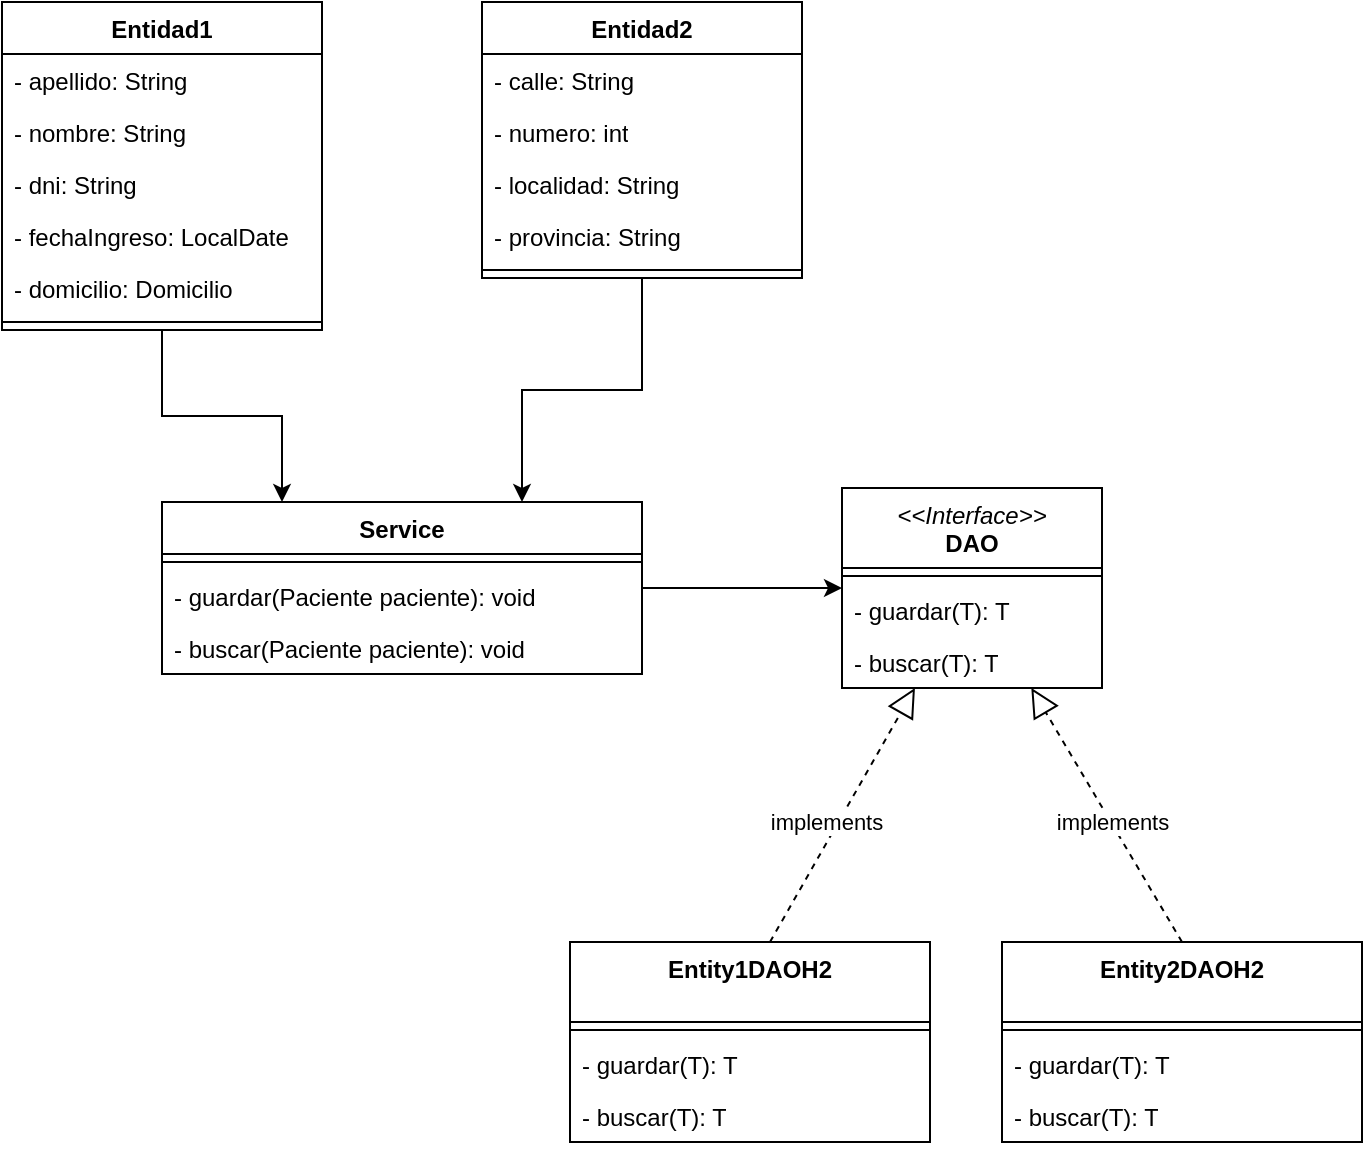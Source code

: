 <mxfile version="21.2.8" type="device">
  <diagram name="Página-1" id="oCGeMI3ILkWpWJqBSbtF">
    <mxGraphModel dx="678" dy="462" grid="1" gridSize="10" guides="1" tooltips="1" connect="1" arrows="1" fold="1" page="1" pageScale="1" pageWidth="827" pageHeight="1169" math="0" shadow="0">
      <root>
        <mxCell id="0" />
        <mxCell id="1" parent="0" />
        <mxCell id="t5Yx9XjBpNc-wLwdxJ25-43" style="edgeStyle=orthogonalEdgeStyle;rounded=0;orthogonalLoop=1;jettySize=auto;html=1;entryX=0.25;entryY=0;entryDx=0;entryDy=0;" edge="1" parent="1" source="t5Yx9XjBpNc-wLwdxJ25-1" target="t5Yx9XjBpNc-wLwdxJ25-19">
          <mxGeometry relative="1" as="geometry" />
        </mxCell>
        <mxCell id="t5Yx9XjBpNc-wLwdxJ25-1" value="Entidad1" style="swimlane;fontStyle=1;align=center;verticalAlign=top;childLayout=stackLayout;horizontal=1;startSize=26;horizontalStack=0;resizeParent=1;resizeParentMax=0;resizeLast=0;collapsible=1;marginBottom=0;whiteSpace=wrap;html=1;" vertex="1" parent="1">
          <mxGeometry x="40" y="30" width="160" height="164" as="geometry" />
        </mxCell>
        <mxCell id="t5Yx9XjBpNc-wLwdxJ25-2" value="- apellido: String" style="text;strokeColor=none;fillColor=none;align=left;verticalAlign=top;spacingLeft=4;spacingRight=4;overflow=hidden;rotatable=0;points=[[0,0.5],[1,0.5]];portConstraint=eastwest;whiteSpace=wrap;html=1;" vertex="1" parent="t5Yx9XjBpNc-wLwdxJ25-1">
          <mxGeometry y="26" width="160" height="26" as="geometry" />
        </mxCell>
        <mxCell id="t5Yx9XjBpNc-wLwdxJ25-5" value="- nombre: String" style="text;strokeColor=none;fillColor=none;align=left;verticalAlign=top;spacingLeft=4;spacingRight=4;overflow=hidden;rotatable=0;points=[[0,0.5],[1,0.5]];portConstraint=eastwest;whiteSpace=wrap;html=1;" vertex="1" parent="t5Yx9XjBpNc-wLwdxJ25-1">
          <mxGeometry y="52" width="160" height="26" as="geometry" />
        </mxCell>
        <mxCell id="t5Yx9XjBpNc-wLwdxJ25-6" value="- dni: String" style="text;strokeColor=none;fillColor=none;align=left;verticalAlign=top;spacingLeft=4;spacingRight=4;overflow=hidden;rotatable=0;points=[[0,0.5],[1,0.5]];portConstraint=eastwest;whiteSpace=wrap;html=1;" vertex="1" parent="t5Yx9XjBpNc-wLwdxJ25-1">
          <mxGeometry y="78" width="160" height="26" as="geometry" />
        </mxCell>
        <mxCell id="t5Yx9XjBpNc-wLwdxJ25-7" value="- fechaIngreso: LocalDate" style="text;strokeColor=none;fillColor=none;align=left;verticalAlign=top;spacingLeft=4;spacingRight=4;overflow=hidden;rotatable=0;points=[[0,0.5],[1,0.5]];portConstraint=eastwest;whiteSpace=wrap;html=1;" vertex="1" parent="t5Yx9XjBpNc-wLwdxJ25-1">
          <mxGeometry y="104" width="160" height="26" as="geometry" />
        </mxCell>
        <mxCell id="t5Yx9XjBpNc-wLwdxJ25-8" value="- domicilio: Domicilio" style="text;strokeColor=none;fillColor=none;align=left;verticalAlign=top;spacingLeft=4;spacingRight=4;overflow=hidden;rotatable=0;points=[[0,0.5],[1,0.5]];portConstraint=eastwest;whiteSpace=wrap;html=1;" vertex="1" parent="t5Yx9XjBpNc-wLwdxJ25-1">
          <mxGeometry y="130" width="160" height="26" as="geometry" />
        </mxCell>
        <mxCell id="t5Yx9XjBpNc-wLwdxJ25-3" value="" style="line;strokeWidth=1;fillColor=none;align=left;verticalAlign=middle;spacingTop=-1;spacingLeft=3;spacingRight=3;rotatable=0;labelPosition=right;points=[];portConstraint=eastwest;strokeColor=inherit;" vertex="1" parent="t5Yx9XjBpNc-wLwdxJ25-1">
          <mxGeometry y="156" width="160" height="8" as="geometry" />
        </mxCell>
        <mxCell id="t5Yx9XjBpNc-wLwdxJ25-44" style="edgeStyle=orthogonalEdgeStyle;rounded=0;orthogonalLoop=1;jettySize=auto;html=1;entryX=0.75;entryY=0;entryDx=0;entryDy=0;" edge="1" parent="1" source="t5Yx9XjBpNc-wLwdxJ25-9" target="t5Yx9XjBpNc-wLwdxJ25-19">
          <mxGeometry relative="1" as="geometry" />
        </mxCell>
        <mxCell id="t5Yx9XjBpNc-wLwdxJ25-9" value="Entidad2" style="swimlane;fontStyle=1;align=center;verticalAlign=top;childLayout=stackLayout;horizontal=1;startSize=26;horizontalStack=0;resizeParent=1;resizeParentMax=0;resizeLast=0;collapsible=1;marginBottom=0;whiteSpace=wrap;html=1;" vertex="1" parent="1">
          <mxGeometry x="280" y="30" width="160" height="138" as="geometry" />
        </mxCell>
        <mxCell id="t5Yx9XjBpNc-wLwdxJ25-10" value="- calle: String" style="text;strokeColor=none;fillColor=none;align=left;verticalAlign=top;spacingLeft=4;spacingRight=4;overflow=hidden;rotatable=0;points=[[0,0.5],[1,0.5]];portConstraint=eastwest;whiteSpace=wrap;html=1;" vertex="1" parent="t5Yx9XjBpNc-wLwdxJ25-9">
          <mxGeometry y="26" width="160" height="26" as="geometry" />
        </mxCell>
        <mxCell id="t5Yx9XjBpNc-wLwdxJ25-11" value="- numero: int" style="text;strokeColor=none;fillColor=none;align=left;verticalAlign=top;spacingLeft=4;spacingRight=4;overflow=hidden;rotatable=0;points=[[0,0.5],[1,0.5]];portConstraint=eastwest;whiteSpace=wrap;html=1;" vertex="1" parent="t5Yx9XjBpNc-wLwdxJ25-9">
          <mxGeometry y="52" width="160" height="26" as="geometry" />
        </mxCell>
        <mxCell id="t5Yx9XjBpNc-wLwdxJ25-17" value="- localidad: String" style="text;strokeColor=none;fillColor=none;align=left;verticalAlign=top;spacingLeft=4;spacingRight=4;overflow=hidden;rotatable=0;points=[[0,0.5],[1,0.5]];portConstraint=eastwest;whiteSpace=wrap;html=1;" vertex="1" parent="t5Yx9XjBpNc-wLwdxJ25-9">
          <mxGeometry y="78" width="160" height="26" as="geometry" />
        </mxCell>
        <mxCell id="t5Yx9XjBpNc-wLwdxJ25-18" value="- provincia: String" style="text;strokeColor=none;fillColor=none;align=left;verticalAlign=top;spacingLeft=4;spacingRight=4;overflow=hidden;rotatable=0;points=[[0,0.5],[1,0.5]];portConstraint=eastwest;whiteSpace=wrap;html=1;" vertex="1" parent="t5Yx9XjBpNc-wLwdxJ25-9">
          <mxGeometry y="104" width="160" height="26" as="geometry" />
        </mxCell>
        <mxCell id="t5Yx9XjBpNc-wLwdxJ25-15" value="" style="line;strokeWidth=1;fillColor=none;align=left;verticalAlign=middle;spacingTop=-1;spacingLeft=3;spacingRight=3;rotatable=0;labelPosition=right;points=[];portConstraint=eastwest;strokeColor=inherit;" vertex="1" parent="t5Yx9XjBpNc-wLwdxJ25-9">
          <mxGeometry y="130" width="160" height="8" as="geometry" />
        </mxCell>
        <mxCell id="t5Yx9XjBpNc-wLwdxJ25-45" style="edgeStyle=orthogonalEdgeStyle;rounded=0;orthogonalLoop=1;jettySize=auto;html=1;" edge="1" parent="1" source="t5Yx9XjBpNc-wLwdxJ25-19" target="t5Yx9XjBpNc-wLwdxJ25-31">
          <mxGeometry relative="1" as="geometry" />
        </mxCell>
        <mxCell id="t5Yx9XjBpNc-wLwdxJ25-19" value="Service" style="swimlane;fontStyle=1;align=center;verticalAlign=top;childLayout=stackLayout;horizontal=1;startSize=26;horizontalStack=0;resizeParent=1;resizeParentMax=0;resizeLast=0;collapsible=1;marginBottom=0;whiteSpace=wrap;html=1;" vertex="1" parent="1">
          <mxGeometry x="120" y="280" width="240" height="86" as="geometry" />
        </mxCell>
        <mxCell id="t5Yx9XjBpNc-wLwdxJ25-25" value="" style="line;strokeWidth=1;fillColor=none;align=left;verticalAlign=middle;spacingTop=-1;spacingLeft=3;spacingRight=3;rotatable=0;labelPosition=right;points=[];portConstraint=eastwest;strokeColor=inherit;" vertex="1" parent="t5Yx9XjBpNc-wLwdxJ25-19">
          <mxGeometry y="26" width="240" height="8" as="geometry" />
        </mxCell>
        <mxCell id="t5Yx9XjBpNc-wLwdxJ25-24" value="- guardar(Paciente paciente): void" style="text;strokeColor=none;fillColor=none;align=left;verticalAlign=top;spacingLeft=4;spacingRight=4;overflow=hidden;rotatable=0;points=[[0,0.5],[1,0.5]];portConstraint=eastwest;whiteSpace=wrap;html=1;" vertex="1" parent="t5Yx9XjBpNc-wLwdxJ25-19">
          <mxGeometry y="34" width="240" height="26" as="geometry" />
        </mxCell>
        <mxCell id="t5Yx9XjBpNc-wLwdxJ25-26" value="- buscar(Paciente paciente): void" style="text;strokeColor=none;fillColor=none;align=left;verticalAlign=top;spacingLeft=4;spacingRight=4;overflow=hidden;rotatable=0;points=[[0,0.5],[1,0.5]];portConstraint=eastwest;whiteSpace=wrap;html=1;" vertex="1" parent="t5Yx9XjBpNc-wLwdxJ25-19">
          <mxGeometry y="60" width="240" height="26" as="geometry" />
        </mxCell>
        <mxCell id="t5Yx9XjBpNc-wLwdxJ25-31" value="&lt;span style=&quot;font-weight: normal;&quot;&gt;&lt;i&gt;&amp;lt;&amp;lt;Interface&amp;gt;&amp;gt;&lt;br&gt;&lt;/i&gt;&lt;/span&gt;DAO" style="swimlane;fontStyle=1;align=center;verticalAlign=top;childLayout=stackLayout;horizontal=1;startSize=40;horizontalStack=0;resizeParent=1;resizeParentMax=0;resizeLast=0;collapsible=1;marginBottom=0;whiteSpace=wrap;html=1;" vertex="1" parent="1">
          <mxGeometry x="460" y="273" width="130" height="100" as="geometry" />
        </mxCell>
        <mxCell id="t5Yx9XjBpNc-wLwdxJ25-32" value="" style="line;strokeWidth=1;fillColor=none;align=left;verticalAlign=middle;spacingTop=-1;spacingLeft=3;spacingRight=3;rotatable=0;labelPosition=right;points=[];portConstraint=eastwest;strokeColor=inherit;" vertex="1" parent="t5Yx9XjBpNc-wLwdxJ25-31">
          <mxGeometry y="40" width="130" height="8" as="geometry" />
        </mxCell>
        <mxCell id="t5Yx9XjBpNc-wLwdxJ25-33" value="- guardar(T): T&lt;span style=&quot;white-space: pre;&quot;&gt;	&lt;/span&gt;" style="text;strokeColor=none;fillColor=none;align=left;verticalAlign=top;spacingLeft=4;spacingRight=4;overflow=hidden;rotatable=0;points=[[0,0.5],[1,0.5]];portConstraint=eastwest;whiteSpace=wrap;html=1;" vertex="1" parent="t5Yx9XjBpNc-wLwdxJ25-31">
          <mxGeometry y="48" width="130" height="26" as="geometry" />
        </mxCell>
        <mxCell id="t5Yx9XjBpNc-wLwdxJ25-34" value="- buscar(T): T" style="text;strokeColor=none;fillColor=none;align=left;verticalAlign=top;spacingLeft=4;spacingRight=4;overflow=hidden;rotatable=0;points=[[0,0.5],[1,0.5]];portConstraint=eastwest;whiteSpace=wrap;html=1;" vertex="1" parent="t5Yx9XjBpNc-wLwdxJ25-31">
          <mxGeometry y="74" width="130" height="26" as="geometry" />
        </mxCell>
        <mxCell id="t5Yx9XjBpNc-wLwdxJ25-35" value="Entity1DAOH2" style="swimlane;fontStyle=1;align=center;verticalAlign=top;childLayout=stackLayout;horizontal=1;startSize=40;horizontalStack=0;resizeParent=1;resizeParentMax=0;resizeLast=0;collapsible=1;marginBottom=0;whiteSpace=wrap;html=1;" vertex="1" parent="1">
          <mxGeometry x="324" y="500" width="180" height="100" as="geometry" />
        </mxCell>
        <mxCell id="t5Yx9XjBpNc-wLwdxJ25-46" value="" style="endArrow=block;dashed=1;endFill=0;endSize=12;html=1;rounded=0;" edge="1" parent="t5Yx9XjBpNc-wLwdxJ25-35" target="t5Yx9XjBpNc-wLwdxJ25-31">
          <mxGeometry width="160" relative="1" as="geometry">
            <mxPoint x="100" as="sourcePoint" />
            <mxPoint x="260" as="targetPoint" />
          </mxGeometry>
        </mxCell>
        <mxCell id="t5Yx9XjBpNc-wLwdxJ25-48" value="implements" style="edgeLabel;html=1;align=center;verticalAlign=middle;resizable=0;points=[];" vertex="1" connectable="0" parent="t5Yx9XjBpNc-wLwdxJ25-46">
          <mxGeometry x="0.229" y="-1" relative="1" as="geometry">
            <mxPoint x="-18" y="17" as="offset" />
          </mxGeometry>
        </mxCell>
        <mxCell id="t5Yx9XjBpNc-wLwdxJ25-36" value="" style="line;strokeWidth=1;fillColor=none;align=left;verticalAlign=middle;spacingTop=-1;spacingLeft=3;spacingRight=3;rotatable=0;labelPosition=right;points=[];portConstraint=eastwest;strokeColor=inherit;" vertex="1" parent="t5Yx9XjBpNc-wLwdxJ25-35">
          <mxGeometry y="40" width="180" height="8" as="geometry" />
        </mxCell>
        <mxCell id="t5Yx9XjBpNc-wLwdxJ25-37" value="- guardar(T): T&lt;span style=&quot;white-space: pre;&quot;&gt;	&lt;/span&gt;" style="text;strokeColor=none;fillColor=none;align=left;verticalAlign=top;spacingLeft=4;spacingRight=4;overflow=hidden;rotatable=0;points=[[0,0.5],[1,0.5]];portConstraint=eastwest;whiteSpace=wrap;html=1;" vertex="1" parent="t5Yx9XjBpNc-wLwdxJ25-35">
          <mxGeometry y="48" width="180" height="26" as="geometry" />
        </mxCell>
        <mxCell id="t5Yx9XjBpNc-wLwdxJ25-38" value="- buscar(T): T" style="text;strokeColor=none;fillColor=none;align=left;verticalAlign=top;spacingLeft=4;spacingRight=4;overflow=hidden;rotatable=0;points=[[0,0.5],[1,0.5]];portConstraint=eastwest;whiteSpace=wrap;html=1;" vertex="1" parent="t5Yx9XjBpNc-wLwdxJ25-35">
          <mxGeometry y="74" width="180" height="26" as="geometry" />
        </mxCell>
        <mxCell id="t5Yx9XjBpNc-wLwdxJ25-39" value="Entity2DAOH2" style="swimlane;fontStyle=1;align=center;verticalAlign=top;childLayout=stackLayout;horizontal=1;startSize=40;horizontalStack=0;resizeParent=1;resizeParentMax=0;resizeLast=0;collapsible=1;marginBottom=0;whiteSpace=wrap;html=1;" vertex="1" parent="1">
          <mxGeometry x="540" y="500" width="180" height="100" as="geometry" />
        </mxCell>
        <mxCell id="t5Yx9XjBpNc-wLwdxJ25-47" value="" style="endArrow=block;dashed=1;endFill=0;endSize=12;html=1;rounded=0;" edge="1" parent="t5Yx9XjBpNc-wLwdxJ25-39" target="t5Yx9XjBpNc-wLwdxJ25-31">
          <mxGeometry width="160" relative="1" as="geometry">
            <mxPoint x="90" as="sourcePoint" />
            <mxPoint x="250" as="targetPoint" />
          </mxGeometry>
        </mxCell>
        <mxCell id="t5Yx9XjBpNc-wLwdxJ25-50" value="implements" style="edgeLabel;html=1;align=center;verticalAlign=middle;resizable=0;points=[];" vertex="1" connectable="0" parent="t5Yx9XjBpNc-wLwdxJ25-47">
          <mxGeometry x="-0.072" relative="1" as="geometry">
            <mxPoint y="-1" as="offset" />
          </mxGeometry>
        </mxCell>
        <mxCell id="t5Yx9XjBpNc-wLwdxJ25-40" value="" style="line;strokeWidth=1;fillColor=none;align=left;verticalAlign=middle;spacingTop=-1;spacingLeft=3;spacingRight=3;rotatable=0;labelPosition=right;points=[];portConstraint=eastwest;strokeColor=inherit;" vertex="1" parent="t5Yx9XjBpNc-wLwdxJ25-39">
          <mxGeometry y="40" width="180" height="8" as="geometry" />
        </mxCell>
        <mxCell id="t5Yx9XjBpNc-wLwdxJ25-41" value="- guardar(T): T&lt;span style=&quot;white-space: pre;&quot;&gt;	&lt;/span&gt;" style="text;strokeColor=none;fillColor=none;align=left;verticalAlign=top;spacingLeft=4;spacingRight=4;overflow=hidden;rotatable=0;points=[[0,0.5],[1,0.5]];portConstraint=eastwest;whiteSpace=wrap;html=1;" vertex="1" parent="t5Yx9XjBpNc-wLwdxJ25-39">
          <mxGeometry y="48" width="180" height="26" as="geometry" />
        </mxCell>
        <mxCell id="t5Yx9XjBpNc-wLwdxJ25-42" value="- buscar(T): T" style="text;strokeColor=none;fillColor=none;align=left;verticalAlign=top;spacingLeft=4;spacingRight=4;overflow=hidden;rotatable=0;points=[[0,0.5],[1,0.5]];portConstraint=eastwest;whiteSpace=wrap;html=1;" vertex="1" parent="t5Yx9XjBpNc-wLwdxJ25-39">
          <mxGeometry y="74" width="180" height="26" as="geometry" />
        </mxCell>
      </root>
    </mxGraphModel>
  </diagram>
</mxfile>
